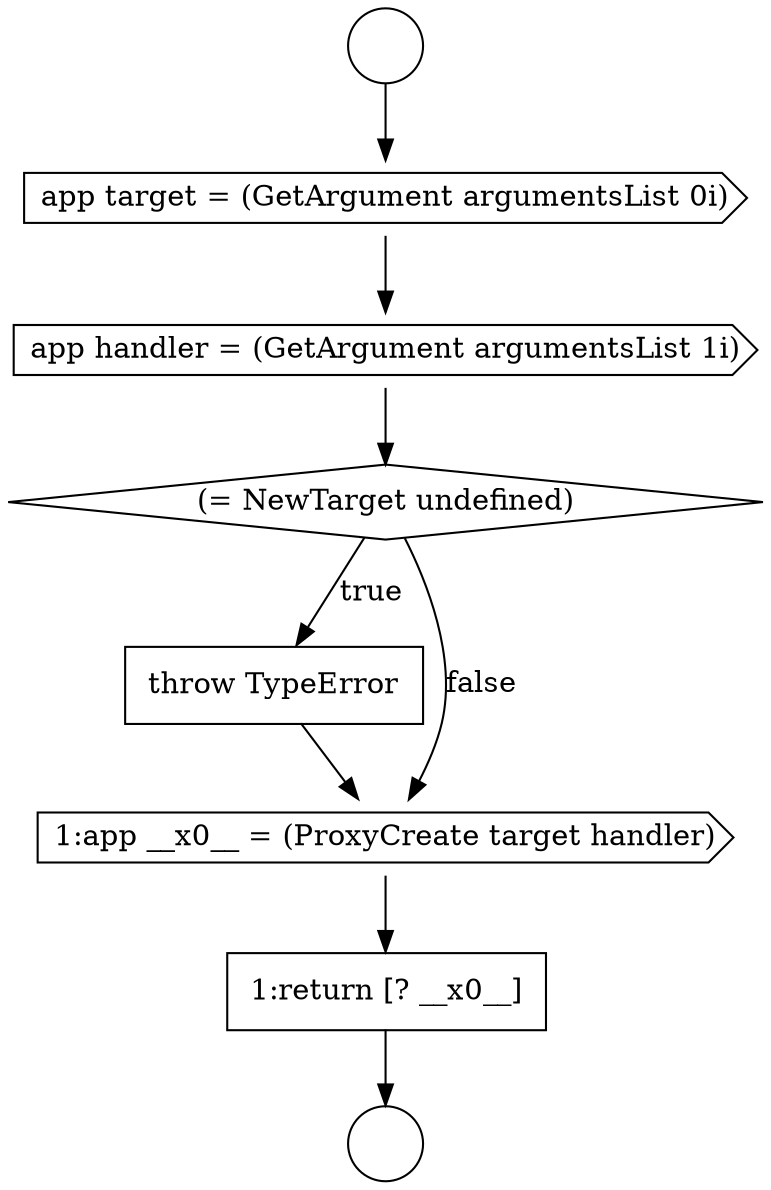 digraph {
  node18033 [shape=circle label=" " color="black" fillcolor="white" style=filled]
  node18037 [shape=none, margin=0, label=<<font color="black">
    <table border="0" cellborder="1" cellspacing="0" cellpadding="10">
      <tr><td align="left">throw TypeError</td></tr>
    </table>
  </font>> color="black" fillcolor="white" style=filled]
  node18036 [shape=diamond, label=<<font color="black">(= NewTarget undefined)</font>> color="black" fillcolor="white" style=filled]
  node18039 [shape=none, margin=0, label=<<font color="black">
    <table border="0" cellborder="1" cellspacing="0" cellpadding="10">
      <tr><td align="left">1:return [? __x0__]</td></tr>
    </table>
  </font>> color="black" fillcolor="white" style=filled]
  node18038 [shape=cds, label=<<font color="black">1:app __x0__ = (ProxyCreate target handler)</font>> color="black" fillcolor="white" style=filled]
  node18035 [shape=cds, label=<<font color="black">app handler = (GetArgument argumentsList 1i)</font>> color="black" fillcolor="white" style=filled]
  node18032 [shape=circle label=" " color="black" fillcolor="white" style=filled]
  node18034 [shape=cds, label=<<font color="black">app target = (GetArgument argumentsList 0i)</font>> color="black" fillcolor="white" style=filled]
  node18035 -> node18036 [ color="black"]
  node18036 -> node18037 [label=<<font color="black">true</font>> color="black"]
  node18036 -> node18038 [label=<<font color="black">false</font>> color="black"]
  node18032 -> node18034 [ color="black"]
  node18038 -> node18039 [ color="black"]
  node18037 -> node18038 [ color="black"]
  node18039 -> node18033 [ color="black"]
  node18034 -> node18035 [ color="black"]
}
